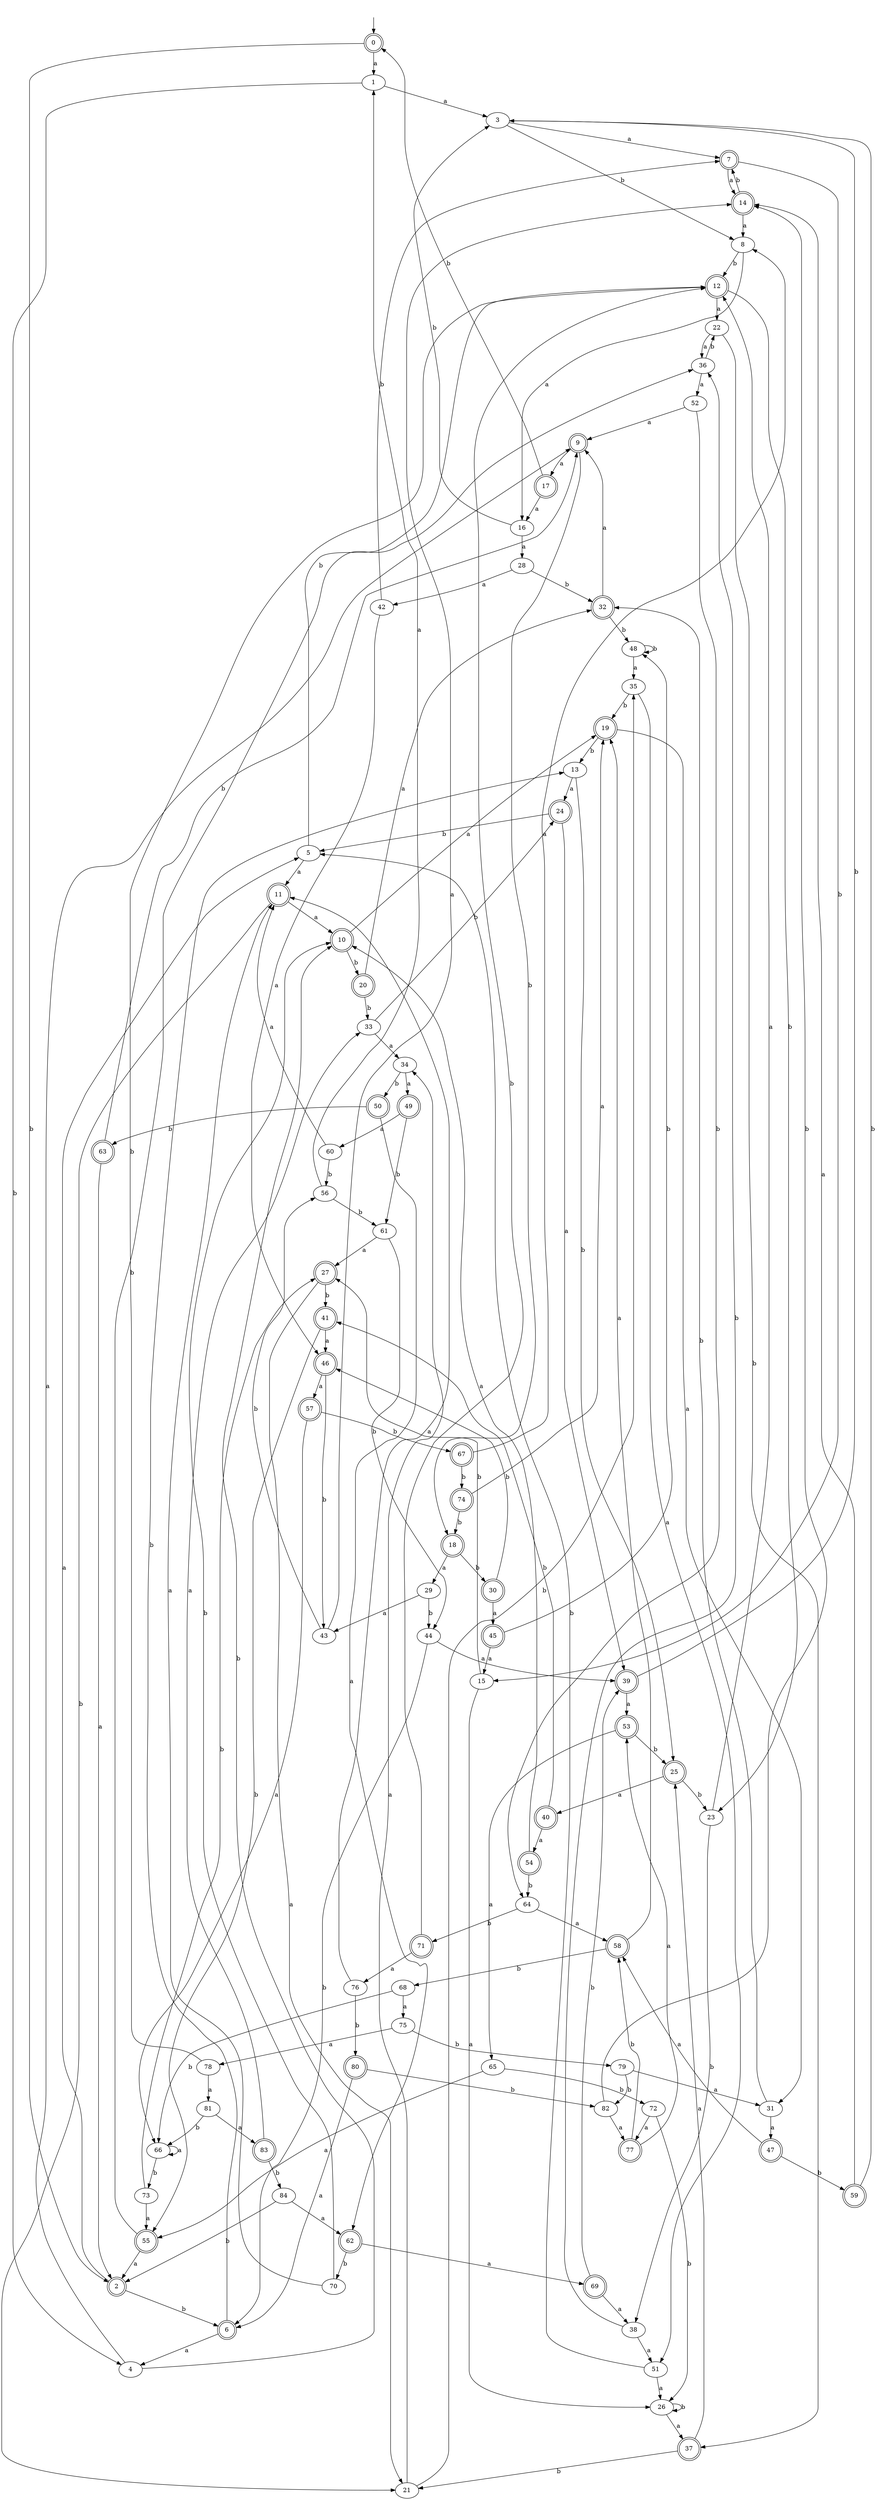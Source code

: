 digraph RandomDFA {
  __start0 [label="", shape=none];
  __start0 -> 0 [label=""];
  0 [shape=circle] [shape=doublecircle]
  0 -> 1 [label="a"]
  0 -> 2 [label="b"]
  1
  1 -> 3 [label="a"]
  1 -> 4 [label="b"]
  2 [shape=doublecircle]
  2 -> 5 [label="a"]
  2 -> 6 [label="b"]
  3
  3 -> 7 [label="a"]
  3 -> 8 [label="b"]
  4
  4 -> 9 [label="a"]
  4 -> 10 [label="b"]
  5
  5 -> 11 [label="a"]
  5 -> 12 [label="b"]
  6 [shape=doublecircle]
  6 -> 4 [label="a"]
  6 -> 13 [label="b"]
  7 [shape=doublecircle]
  7 -> 14 [label="a"]
  7 -> 15 [label="b"]
  8
  8 -> 16 [label="a"]
  8 -> 12 [label="b"]
  9 [shape=doublecircle]
  9 -> 17 [label="a"]
  9 -> 18 [label="b"]
  10 [shape=doublecircle]
  10 -> 19 [label="a"]
  10 -> 20 [label="b"]
  11 [shape=doublecircle]
  11 -> 10 [label="a"]
  11 -> 21 [label="b"]
  12 [shape=doublecircle]
  12 -> 22 [label="a"]
  12 -> 23 [label="b"]
  13
  13 -> 24 [label="a"]
  13 -> 25 [label="b"]
  14 [shape=doublecircle]
  14 -> 8 [label="a"]
  14 -> 7 [label="b"]
  15
  15 -> 26 [label="a"]
  15 -> 27 [label="b"]
  16
  16 -> 28 [label="a"]
  16 -> 3 [label="b"]
  17 [shape=doublecircle]
  17 -> 16 [label="a"]
  17 -> 0 [label="b"]
  18 [shape=doublecircle]
  18 -> 29 [label="a"]
  18 -> 30 [label="b"]
  19 [shape=doublecircle]
  19 -> 31 [label="a"]
  19 -> 13 [label="b"]
  20 [shape=doublecircle]
  20 -> 32 [label="a"]
  20 -> 33 [label="b"]
  21
  21 -> 34 [label="a"]
  21 -> 35 [label="b"]
  22
  22 -> 36 [label="a"]
  22 -> 37 [label="b"]
  23
  23 -> 12 [label="a"]
  23 -> 38 [label="b"]
  24 [shape=doublecircle]
  24 -> 39 [label="a"]
  24 -> 5 [label="b"]
  25 [shape=doublecircle]
  25 -> 40 [label="a"]
  25 -> 23 [label="b"]
  26
  26 -> 37 [label="a"]
  26 -> 26 [label="b"]
  27 [shape=doublecircle]
  27 -> 21 [label="a"]
  27 -> 41 [label="b"]
  28
  28 -> 42 [label="a"]
  28 -> 32 [label="b"]
  29
  29 -> 43 [label="a"]
  29 -> 44 [label="b"]
  30 [shape=doublecircle]
  30 -> 45 [label="a"]
  30 -> 46 [label="b"]
  31
  31 -> 47 [label="a"]
  31 -> 32 [label="b"]
  32 [shape=doublecircle]
  32 -> 9 [label="a"]
  32 -> 48 [label="b"]
  33
  33 -> 34 [label="a"]
  33 -> 24 [label="b"]
  34
  34 -> 49 [label="a"]
  34 -> 50 [label="b"]
  35
  35 -> 51 [label="a"]
  35 -> 19 [label="b"]
  36
  36 -> 52 [label="a"]
  36 -> 22 [label="b"]
  37 [shape=doublecircle]
  37 -> 25 [label="a"]
  37 -> 21 [label="b"]
  38
  38 -> 51 [label="a"]
  38 -> 36 [label="b"]
  39 [shape=doublecircle]
  39 -> 53 [label="a"]
  39 -> 3 [label="b"]
  40 [shape=doublecircle]
  40 -> 54 [label="a"]
  40 -> 41 [label="b"]
  41 [shape=doublecircle]
  41 -> 46 [label="a"]
  41 -> 55 [label="b"]
  42
  42 -> 46 [label="a"]
  42 -> 7 [label="b"]
  43
  43 -> 14 [label="a"]
  43 -> 56 [label="b"]
  44
  44 -> 39 [label="a"]
  44 -> 6 [label="b"]
  45 [shape=doublecircle]
  45 -> 15 [label="a"]
  45 -> 48 [label="b"]
  46 [shape=doublecircle]
  46 -> 57 [label="a"]
  46 -> 43 [label="b"]
  47 [shape=doublecircle]
  47 -> 58 [label="a"]
  47 -> 59 [label="b"]
  48
  48 -> 35 [label="a"]
  48 -> 48 [label="b"]
  49 [shape=doublecircle]
  49 -> 60 [label="a"]
  49 -> 61 [label="b"]
  50 [shape=doublecircle]
  50 -> 62 [label="a"]
  50 -> 63 [label="b"]
  51
  51 -> 26 [label="a"]
  51 -> 5 [label="b"]
  52
  52 -> 9 [label="a"]
  52 -> 64 [label="b"]
  53 [shape=doublecircle]
  53 -> 65 [label="a"]
  53 -> 25 [label="b"]
  54 [shape=doublecircle]
  54 -> 10 [label="a"]
  54 -> 64 [label="b"]
  55 [shape=doublecircle]
  55 -> 2 [label="a"]
  55 -> 36 [label="b"]
  56
  56 -> 1 [label="a"]
  56 -> 61 [label="b"]
  57 [shape=doublecircle]
  57 -> 66 [label="a"]
  57 -> 67 [label="b"]
  58 [shape=doublecircle]
  58 -> 19 [label="a"]
  58 -> 68 [label="b"]
  59 [shape=doublecircle]
  59 -> 14 [label="a"]
  59 -> 3 [label="b"]
  60
  60 -> 11 [label="a"]
  60 -> 56 [label="b"]
  61
  61 -> 27 [label="a"]
  61 -> 44 [label="b"]
  62 [shape=doublecircle]
  62 -> 69 [label="a"]
  62 -> 70 [label="b"]
  63 [shape=doublecircle]
  63 -> 2 [label="a"]
  63 -> 9 [label="b"]
  64
  64 -> 58 [label="a"]
  64 -> 71 [label="b"]
  65
  65 -> 55 [label="a"]
  65 -> 72 [label="b"]
  66
  66 -> 66 [label="a"]
  66 -> 73 [label="b"]
  67 [shape=doublecircle]
  67 -> 8 [label="a"]
  67 -> 74 [label="b"]
  68
  68 -> 75 [label="a"]
  68 -> 66 [label="b"]
  69 [shape=doublecircle]
  69 -> 38 [label="a"]
  69 -> 39 [label="b"]
  70
  70 -> 11 [label="a"]
  70 -> 10 [label="b"]
  71 [shape=doublecircle]
  71 -> 76 [label="a"]
  71 -> 12 [label="b"]
  72
  72 -> 77 [label="a"]
  72 -> 26 [label="b"]
  73
  73 -> 55 [label="a"]
  73 -> 27 [label="b"]
  74 [shape=doublecircle]
  74 -> 19 [label="a"]
  74 -> 18 [label="b"]
  75
  75 -> 78 [label="a"]
  75 -> 79 [label="b"]
  76
  76 -> 11 [label="a"]
  76 -> 80 [label="b"]
  77 [shape=doublecircle]
  77 -> 53 [label="a"]
  77 -> 58 [label="b"]
  78
  78 -> 81 [label="a"]
  78 -> 12 [label="b"]
  79
  79 -> 31 [label="a"]
  79 -> 82 [label="b"]
  80 [shape=doublecircle]
  80 -> 6 [label="a"]
  80 -> 82 [label="b"]
  81
  81 -> 83 [label="a"]
  81 -> 66 [label="b"]
  82
  82 -> 77 [label="a"]
  82 -> 14 [label="b"]
  83 [shape=doublecircle]
  83 -> 33 [label="a"]
  83 -> 84 [label="b"]
  84
  84 -> 62 [label="a"]
  84 -> 2 [label="b"]
}
